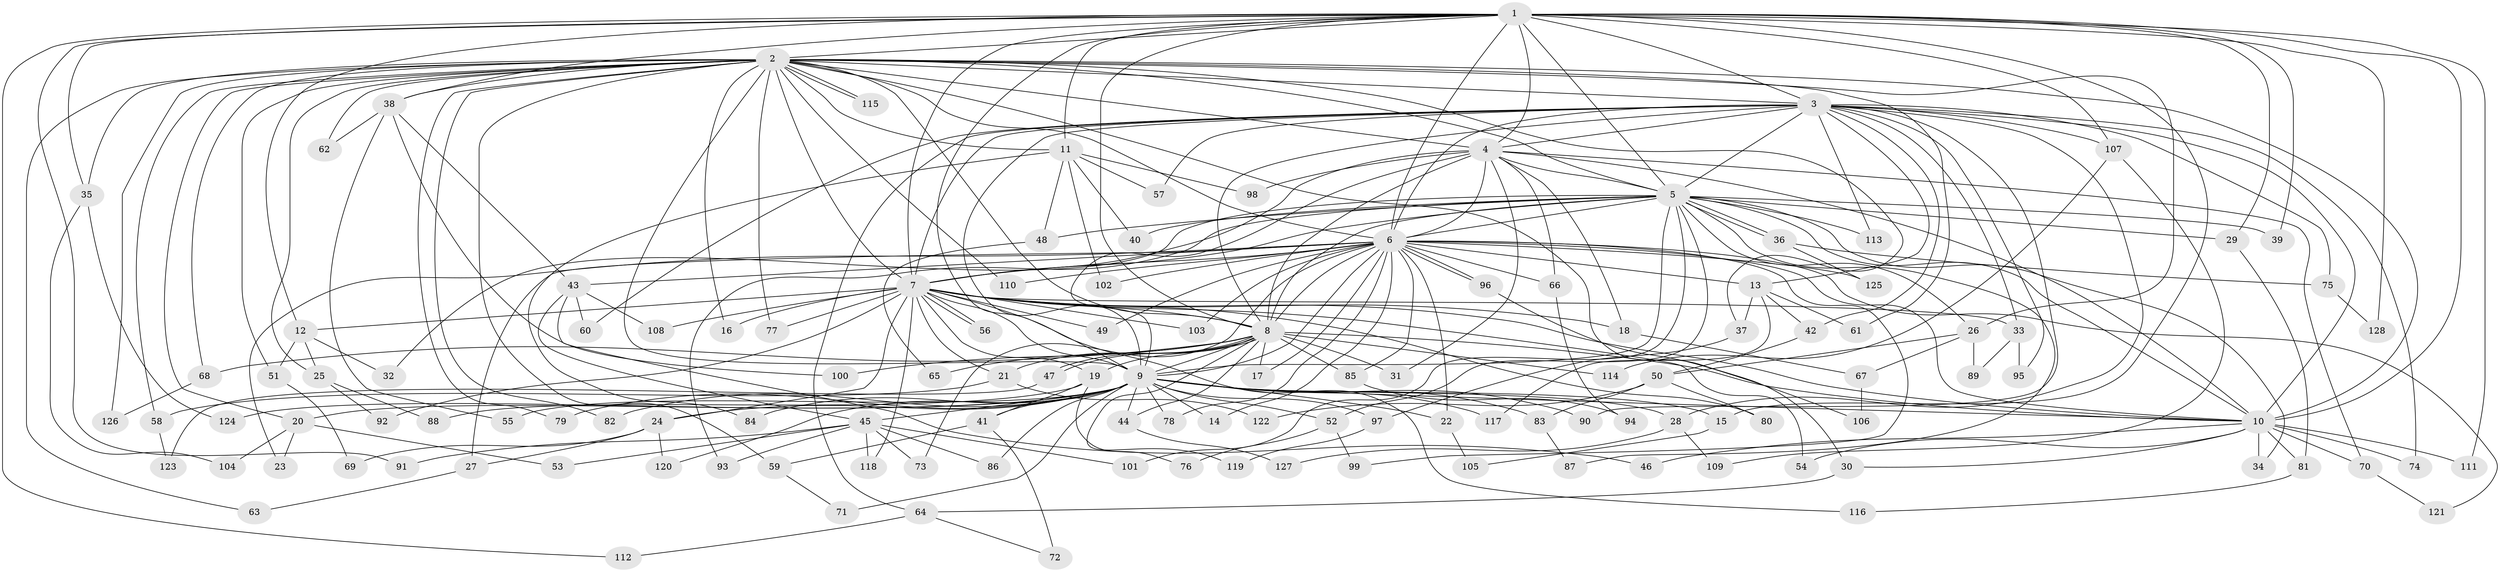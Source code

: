 // Generated by graph-tools (version 1.1) at 2025/25/03/09/25 03:25:39]
// undirected, 128 vertices, 281 edges
graph export_dot {
graph [start="1"]
  node [color=gray90,style=filled];
  1;
  2;
  3;
  4;
  5;
  6;
  7;
  8;
  9;
  10;
  11;
  12;
  13;
  14;
  15;
  16;
  17;
  18;
  19;
  20;
  21;
  22;
  23;
  24;
  25;
  26;
  27;
  28;
  29;
  30;
  31;
  32;
  33;
  34;
  35;
  36;
  37;
  38;
  39;
  40;
  41;
  42;
  43;
  44;
  45;
  46;
  47;
  48;
  49;
  50;
  51;
  52;
  53;
  54;
  55;
  56;
  57;
  58;
  59;
  60;
  61;
  62;
  63;
  64;
  65;
  66;
  67;
  68;
  69;
  70;
  71;
  72;
  73;
  74;
  75;
  76;
  77;
  78;
  79;
  80;
  81;
  82;
  83;
  84;
  85;
  86;
  87;
  88;
  89;
  90;
  91;
  92;
  93;
  94;
  95;
  96;
  97;
  98;
  99;
  100;
  101;
  102;
  103;
  104;
  105;
  106;
  107;
  108;
  109;
  110;
  111;
  112;
  113;
  114;
  115;
  116;
  117;
  118;
  119;
  120;
  121;
  122;
  123;
  124;
  125;
  126;
  127;
  128;
  1 -- 2;
  1 -- 3;
  1 -- 4;
  1 -- 5;
  1 -- 6;
  1 -- 7;
  1 -- 8;
  1 -- 9;
  1 -- 10;
  1 -- 11;
  1 -- 12;
  1 -- 15;
  1 -- 29;
  1 -- 35;
  1 -- 38;
  1 -- 39;
  1 -- 91;
  1 -- 107;
  1 -- 111;
  1 -- 112;
  1 -- 128;
  2 -- 3;
  2 -- 4;
  2 -- 5;
  2 -- 6;
  2 -- 7;
  2 -- 8;
  2 -- 9;
  2 -- 10;
  2 -- 11;
  2 -- 16;
  2 -- 20;
  2 -- 25;
  2 -- 26;
  2 -- 30;
  2 -- 35;
  2 -- 37;
  2 -- 38;
  2 -- 51;
  2 -- 58;
  2 -- 59;
  2 -- 61;
  2 -- 62;
  2 -- 63;
  2 -- 68;
  2 -- 77;
  2 -- 79;
  2 -- 82;
  2 -- 110;
  2 -- 115;
  2 -- 115;
  2 -- 126;
  3 -- 4;
  3 -- 5;
  3 -- 6;
  3 -- 7;
  3 -- 8;
  3 -- 9;
  3 -- 10;
  3 -- 13;
  3 -- 28;
  3 -- 33;
  3 -- 42;
  3 -- 57;
  3 -- 60;
  3 -- 64;
  3 -- 74;
  3 -- 75;
  3 -- 90;
  3 -- 95;
  3 -- 107;
  3 -- 113;
  4 -- 5;
  4 -- 6;
  4 -- 7;
  4 -- 8;
  4 -- 9;
  4 -- 10;
  4 -- 18;
  4 -- 31;
  4 -- 66;
  4 -- 70;
  4 -- 98;
  5 -- 6;
  5 -- 7;
  5 -- 8;
  5 -- 9;
  5 -- 10;
  5 -- 26;
  5 -- 29;
  5 -- 32;
  5 -- 34;
  5 -- 36;
  5 -- 36;
  5 -- 39;
  5 -- 40;
  5 -- 48;
  5 -- 52;
  5 -- 87;
  5 -- 93;
  5 -- 101;
  5 -- 113;
  6 -- 7;
  6 -- 8;
  6 -- 9;
  6 -- 10;
  6 -- 13;
  6 -- 14;
  6 -- 17;
  6 -- 22;
  6 -- 23;
  6 -- 27;
  6 -- 43;
  6 -- 49;
  6 -- 66;
  6 -- 73;
  6 -- 78;
  6 -- 85;
  6 -- 96;
  6 -- 96;
  6 -- 99;
  6 -- 102;
  6 -- 103;
  6 -- 110;
  6 -- 121;
  6 -- 125;
  7 -- 8;
  7 -- 9;
  7 -- 10;
  7 -- 12;
  7 -- 16;
  7 -- 18;
  7 -- 19;
  7 -- 21;
  7 -- 24;
  7 -- 33;
  7 -- 49;
  7 -- 54;
  7 -- 56;
  7 -- 56;
  7 -- 77;
  7 -- 80;
  7 -- 92;
  7 -- 103;
  7 -- 108;
  7 -- 116;
  7 -- 118;
  8 -- 9;
  8 -- 10;
  8 -- 17;
  8 -- 19;
  8 -- 21;
  8 -- 31;
  8 -- 44;
  8 -- 47;
  8 -- 47;
  8 -- 65;
  8 -- 68;
  8 -- 85;
  8 -- 100;
  8 -- 114;
  8 -- 119;
  9 -- 10;
  9 -- 14;
  9 -- 15;
  9 -- 20;
  9 -- 22;
  9 -- 24;
  9 -- 28;
  9 -- 41;
  9 -- 44;
  9 -- 45;
  9 -- 52;
  9 -- 55;
  9 -- 71;
  9 -- 78;
  9 -- 79;
  9 -- 82;
  9 -- 83;
  9 -- 84;
  9 -- 86;
  9 -- 90;
  9 -- 97;
  9 -- 117;
  9 -- 120;
  9 -- 124;
  10 -- 30;
  10 -- 34;
  10 -- 46;
  10 -- 54;
  10 -- 70;
  10 -- 74;
  10 -- 81;
  10 -- 111;
  11 -- 40;
  11 -- 48;
  11 -- 57;
  11 -- 84;
  11 -- 98;
  11 -- 102;
  12 -- 25;
  12 -- 32;
  12 -- 51;
  13 -- 37;
  13 -- 42;
  13 -- 61;
  13 -- 117;
  15 -- 105;
  18 -- 67;
  19 -- 41;
  19 -- 76;
  19 -- 88;
  20 -- 23;
  20 -- 53;
  20 -- 104;
  21 -- 58;
  21 -- 122;
  22 -- 105;
  24 -- 27;
  24 -- 69;
  24 -- 120;
  25 -- 88;
  25 -- 92;
  26 -- 50;
  26 -- 67;
  26 -- 89;
  27 -- 63;
  28 -- 109;
  28 -- 127;
  29 -- 81;
  30 -- 64;
  33 -- 89;
  33 -- 95;
  35 -- 104;
  35 -- 124;
  36 -- 75;
  36 -- 125;
  37 -- 97;
  38 -- 43;
  38 -- 55;
  38 -- 62;
  38 -- 100;
  41 -- 59;
  41 -- 72;
  42 -- 50;
  43 -- 45;
  43 -- 46;
  43 -- 60;
  43 -- 108;
  44 -- 127;
  45 -- 53;
  45 -- 73;
  45 -- 86;
  45 -- 91;
  45 -- 93;
  45 -- 101;
  45 -- 118;
  47 -- 123;
  48 -- 65;
  50 -- 80;
  50 -- 83;
  50 -- 122;
  51 -- 69;
  52 -- 76;
  52 -- 99;
  58 -- 123;
  59 -- 71;
  64 -- 72;
  64 -- 112;
  66 -- 94;
  67 -- 106;
  68 -- 126;
  70 -- 121;
  75 -- 128;
  81 -- 116;
  83 -- 87;
  85 -- 94;
  96 -- 106;
  97 -- 119;
  107 -- 109;
  107 -- 114;
}
